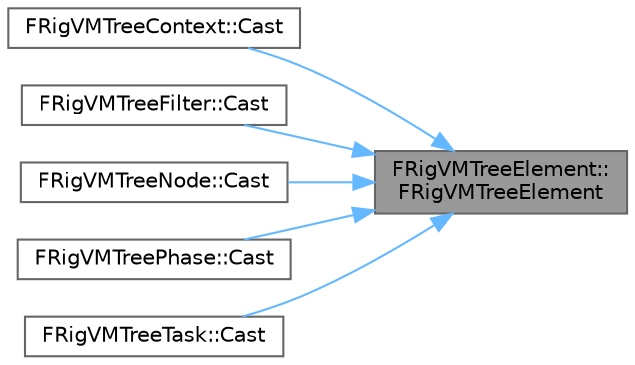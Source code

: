 digraph "FRigVMTreeElement::FRigVMTreeElement"
{
 // INTERACTIVE_SVG=YES
 // LATEX_PDF_SIZE
  bgcolor="transparent";
  edge [fontname=Helvetica,fontsize=10,labelfontname=Helvetica,labelfontsize=10];
  node [fontname=Helvetica,fontsize=10,shape=box,height=0.2,width=0.4];
  rankdir="RL";
  Node1 [id="Node000001",label="FRigVMTreeElement::\lFRigVMTreeElement",height=0.2,width=0.4,color="gray40", fillcolor="grey60", style="filled", fontcolor="black",tooltip=" "];
  Node1 -> Node2 [id="edge1_Node000001_Node000002",dir="back",color="steelblue1",style="solid",tooltip=" "];
  Node2 [id="Node000002",label="FRigVMTreeContext::Cast",height=0.2,width=0.4,color="grey40", fillcolor="white", style="filled",URL="$d4/df7/classFRigVMTreeContext.html#a7ffb8b3953264cf75340d57bff6c58f0",tooltip=" "];
  Node1 -> Node3 [id="edge2_Node000001_Node000003",dir="back",color="steelblue1",style="solid",tooltip=" "];
  Node3 [id="Node000003",label="FRigVMTreeFilter::Cast",height=0.2,width=0.4,color="grey40", fillcolor="white", style="filled",URL="$da/d43/classFRigVMTreeFilter.html#a809ca6f5ebeb6187b18dbb0e2c38ea65",tooltip=" "];
  Node1 -> Node4 [id="edge3_Node000001_Node000004",dir="back",color="steelblue1",style="solid",tooltip=" "];
  Node4 [id="Node000004",label="FRigVMTreeNode::Cast",height=0.2,width=0.4,color="grey40", fillcolor="white", style="filled",URL="$da/da1/classFRigVMTreeNode.html#a2fb628f4c77c3a33c7881f203bfae87d",tooltip=" "];
  Node1 -> Node5 [id="edge4_Node000001_Node000005",dir="back",color="steelblue1",style="solid",tooltip=" "];
  Node5 [id="Node000005",label="FRigVMTreePhase::Cast",height=0.2,width=0.4,color="grey40", fillcolor="white", style="filled",URL="$d5/d7f/classFRigVMTreePhase.html#a84067b657f03b1b891c3f79e99df565f",tooltip=" "];
  Node1 -> Node6 [id="edge5_Node000001_Node000006",dir="back",color="steelblue1",style="solid",tooltip=" "];
  Node6 [id="Node000006",label="FRigVMTreeTask::Cast",height=0.2,width=0.4,color="grey40", fillcolor="white", style="filled",URL="$de/d2d/classFRigVMTreeTask.html#aaf4d0903eef78dc6cf6e375ac51df84a",tooltip=" "];
}
